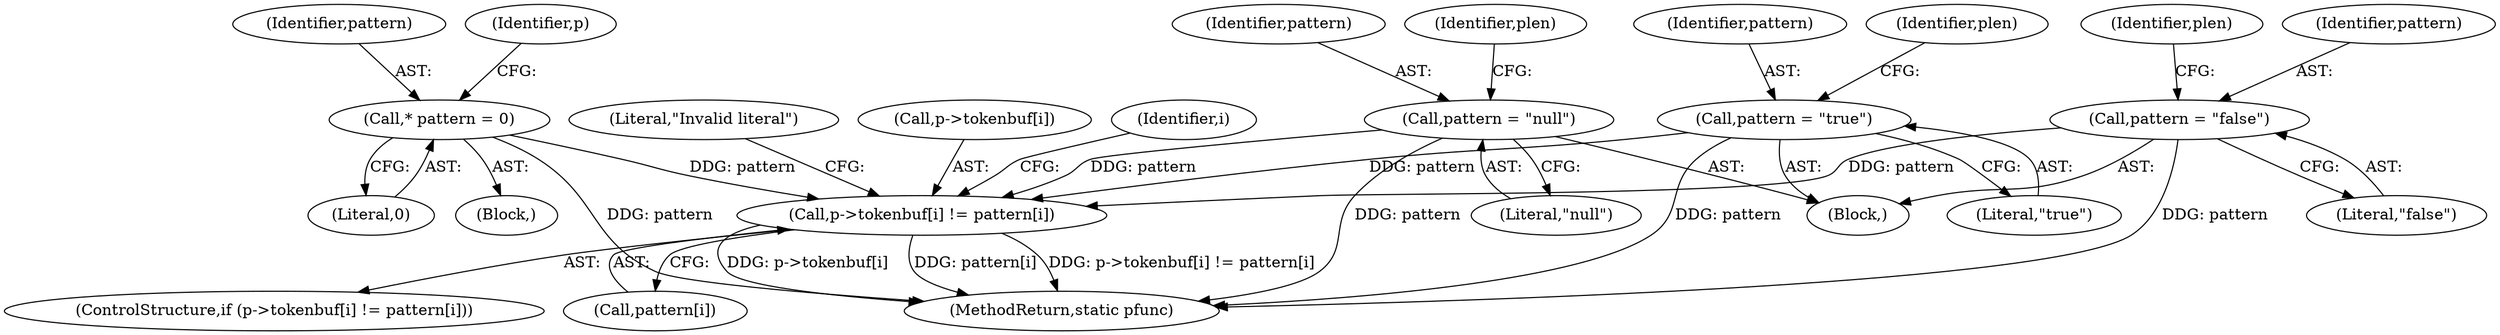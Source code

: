 digraph "0_jq_8eb1367ca44e772963e704a700ef72ae2e12babd@array" {
"1000180" [label="(Call,p->tokenbuf[i] != pattern[i])"];
"1000113" [label="(Call,* pattern = 0)"];
"1000148" [label="(Call,pattern = \"null\")"];
"1000126" [label="(Call,pattern = \"true\")"];
"1000137" [label="(Call,pattern = \"false\")"];
"1000179" [label="(ControlStructure,if (p->tokenbuf[i] != pattern[i]))"];
"1000181" [label="(Call,p->tokenbuf[i])"];
"1000114" [label="(Identifier,pattern)"];
"1000126" [label="(Call,pattern = \"true\")"];
"1000178" [label="(Identifier,i)"];
"1000124" [label="(Block,)"];
"1000127" [label="(Identifier,pattern)"];
"1000141" [label="(Identifier,plen)"];
"1000138" [label="(Identifier,pattern)"];
"1000149" [label="(Identifier,pattern)"];
"1000180" [label="(Call,p->tokenbuf[i] != pattern[i])"];
"1000186" [label="(Call,pattern[i])"];
"1000190" [label="(Literal,\"Invalid literal\")"];
"1000130" [label="(Identifier,plen)"];
"1000150" [label="(Literal,\"null\")"];
"1000148" [label="(Call,pattern = \"null\")"];
"1000152" [label="(Identifier,plen)"];
"1000246" [label="(MethodReturn,static pfunc)"];
"1000115" [label="(Literal,0)"];
"1000103" [label="(Block,)"];
"1000139" [label="(Literal,\"false\")"];
"1000121" [label="(Identifier,p)"];
"1000137" [label="(Call,pattern = \"false\")"];
"1000113" [label="(Call,* pattern = 0)"];
"1000128" [label="(Literal,\"true\")"];
"1000180" -> "1000179"  [label="AST: "];
"1000180" -> "1000186"  [label="CFG: "];
"1000181" -> "1000180"  [label="AST: "];
"1000186" -> "1000180"  [label="AST: "];
"1000190" -> "1000180"  [label="CFG: "];
"1000178" -> "1000180"  [label="CFG: "];
"1000180" -> "1000246"  [label="DDG: p->tokenbuf[i]"];
"1000180" -> "1000246"  [label="DDG: pattern[i]"];
"1000180" -> "1000246"  [label="DDG: p->tokenbuf[i] != pattern[i]"];
"1000113" -> "1000180"  [label="DDG: pattern"];
"1000148" -> "1000180"  [label="DDG: pattern"];
"1000126" -> "1000180"  [label="DDG: pattern"];
"1000137" -> "1000180"  [label="DDG: pattern"];
"1000113" -> "1000103"  [label="AST: "];
"1000113" -> "1000115"  [label="CFG: "];
"1000114" -> "1000113"  [label="AST: "];
"1000115" -> "1000113"  [label="AST: "];
"1000121" -> "1000113"  [label="CFG: "];
"1000113" -> "1000246"  [label="DDG: pattern"];
"1000148" -> "1000124"  [label="AST: "];
"1000148" -> "1000150"  [label="CFG: "];
"1000149" -> "1000148"  [label="AST: "];
"1000150" -> "1000148"  [label="AST: "];
"1000152" -> "1000148"  [label="CFG: "];
"1000148" -> "1000246"  [label="DDG: pattern"];
"1000126" -> "1000124"  [label="AST: "];
"1000126" -> "1000128"  [label="CFG: "];
"1000127" -> "1000126"  [label="AST: "];
"1000128" -> "1000126"  [label="AST: "];
"1000130" -> "1000126"  [label="CFG: "];
"1000126" -> "1000246"  [label="DDG: pattern"];
"1000137" -> "1000124"  [label="AST: "];
"1000137" -> "1000139"  [label="CFG: "];
"1000138" -> "1000137"  [label="AST: "];
"1000139" -> "1000137"  [label="AST: "];
"1000141" -> "1000137"  [label="CFG: "];
"1000137" -> "1000246"  [label="DDG: pattern"];
}
